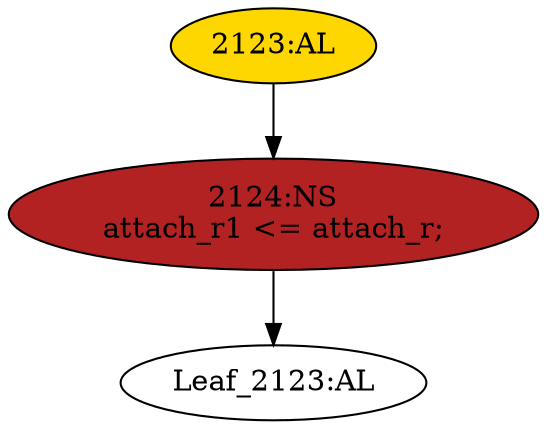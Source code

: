 strict digraph "" {
	node [label="\N"];
	"2123:AL"	 [ast="<pyverilog.vparser.ast.Always object at 0x7f0a38d99a90>",
		clk_sens=False,
		fillcolor=gold,
		label="2123:AL",
		sens="['wclk']",
		statements="[]",
		style=filled,
		typ=Always,
		use_var="['attach_r']"];
	"2124:NS"	 [ast="<pyverilog.vparser.ast.NonblockingSubstitution object at 0x7f0a38d99b90>",
		fillcolor=firebrick,
		label="2124:NS
attach_r1 <= attach_r;",
		statements="[<pyverilog.vparser.ast.NonblockingSubstitution object at 0x7f0a38d99b90>]",
		style=filled,
		typ=NonblockingSubstitution];
	"2123:AL" -> "2124:NS"	 [cond="[]",
		lineno=None];
	"Leaf_2123:AL"	 [def_var="['attach_r1']",
		label="Leaf_2123:AL"];
	"2124:NS" -> "Leaf_2123:AL"	 [cond="[]",
		lineno=None];
}
